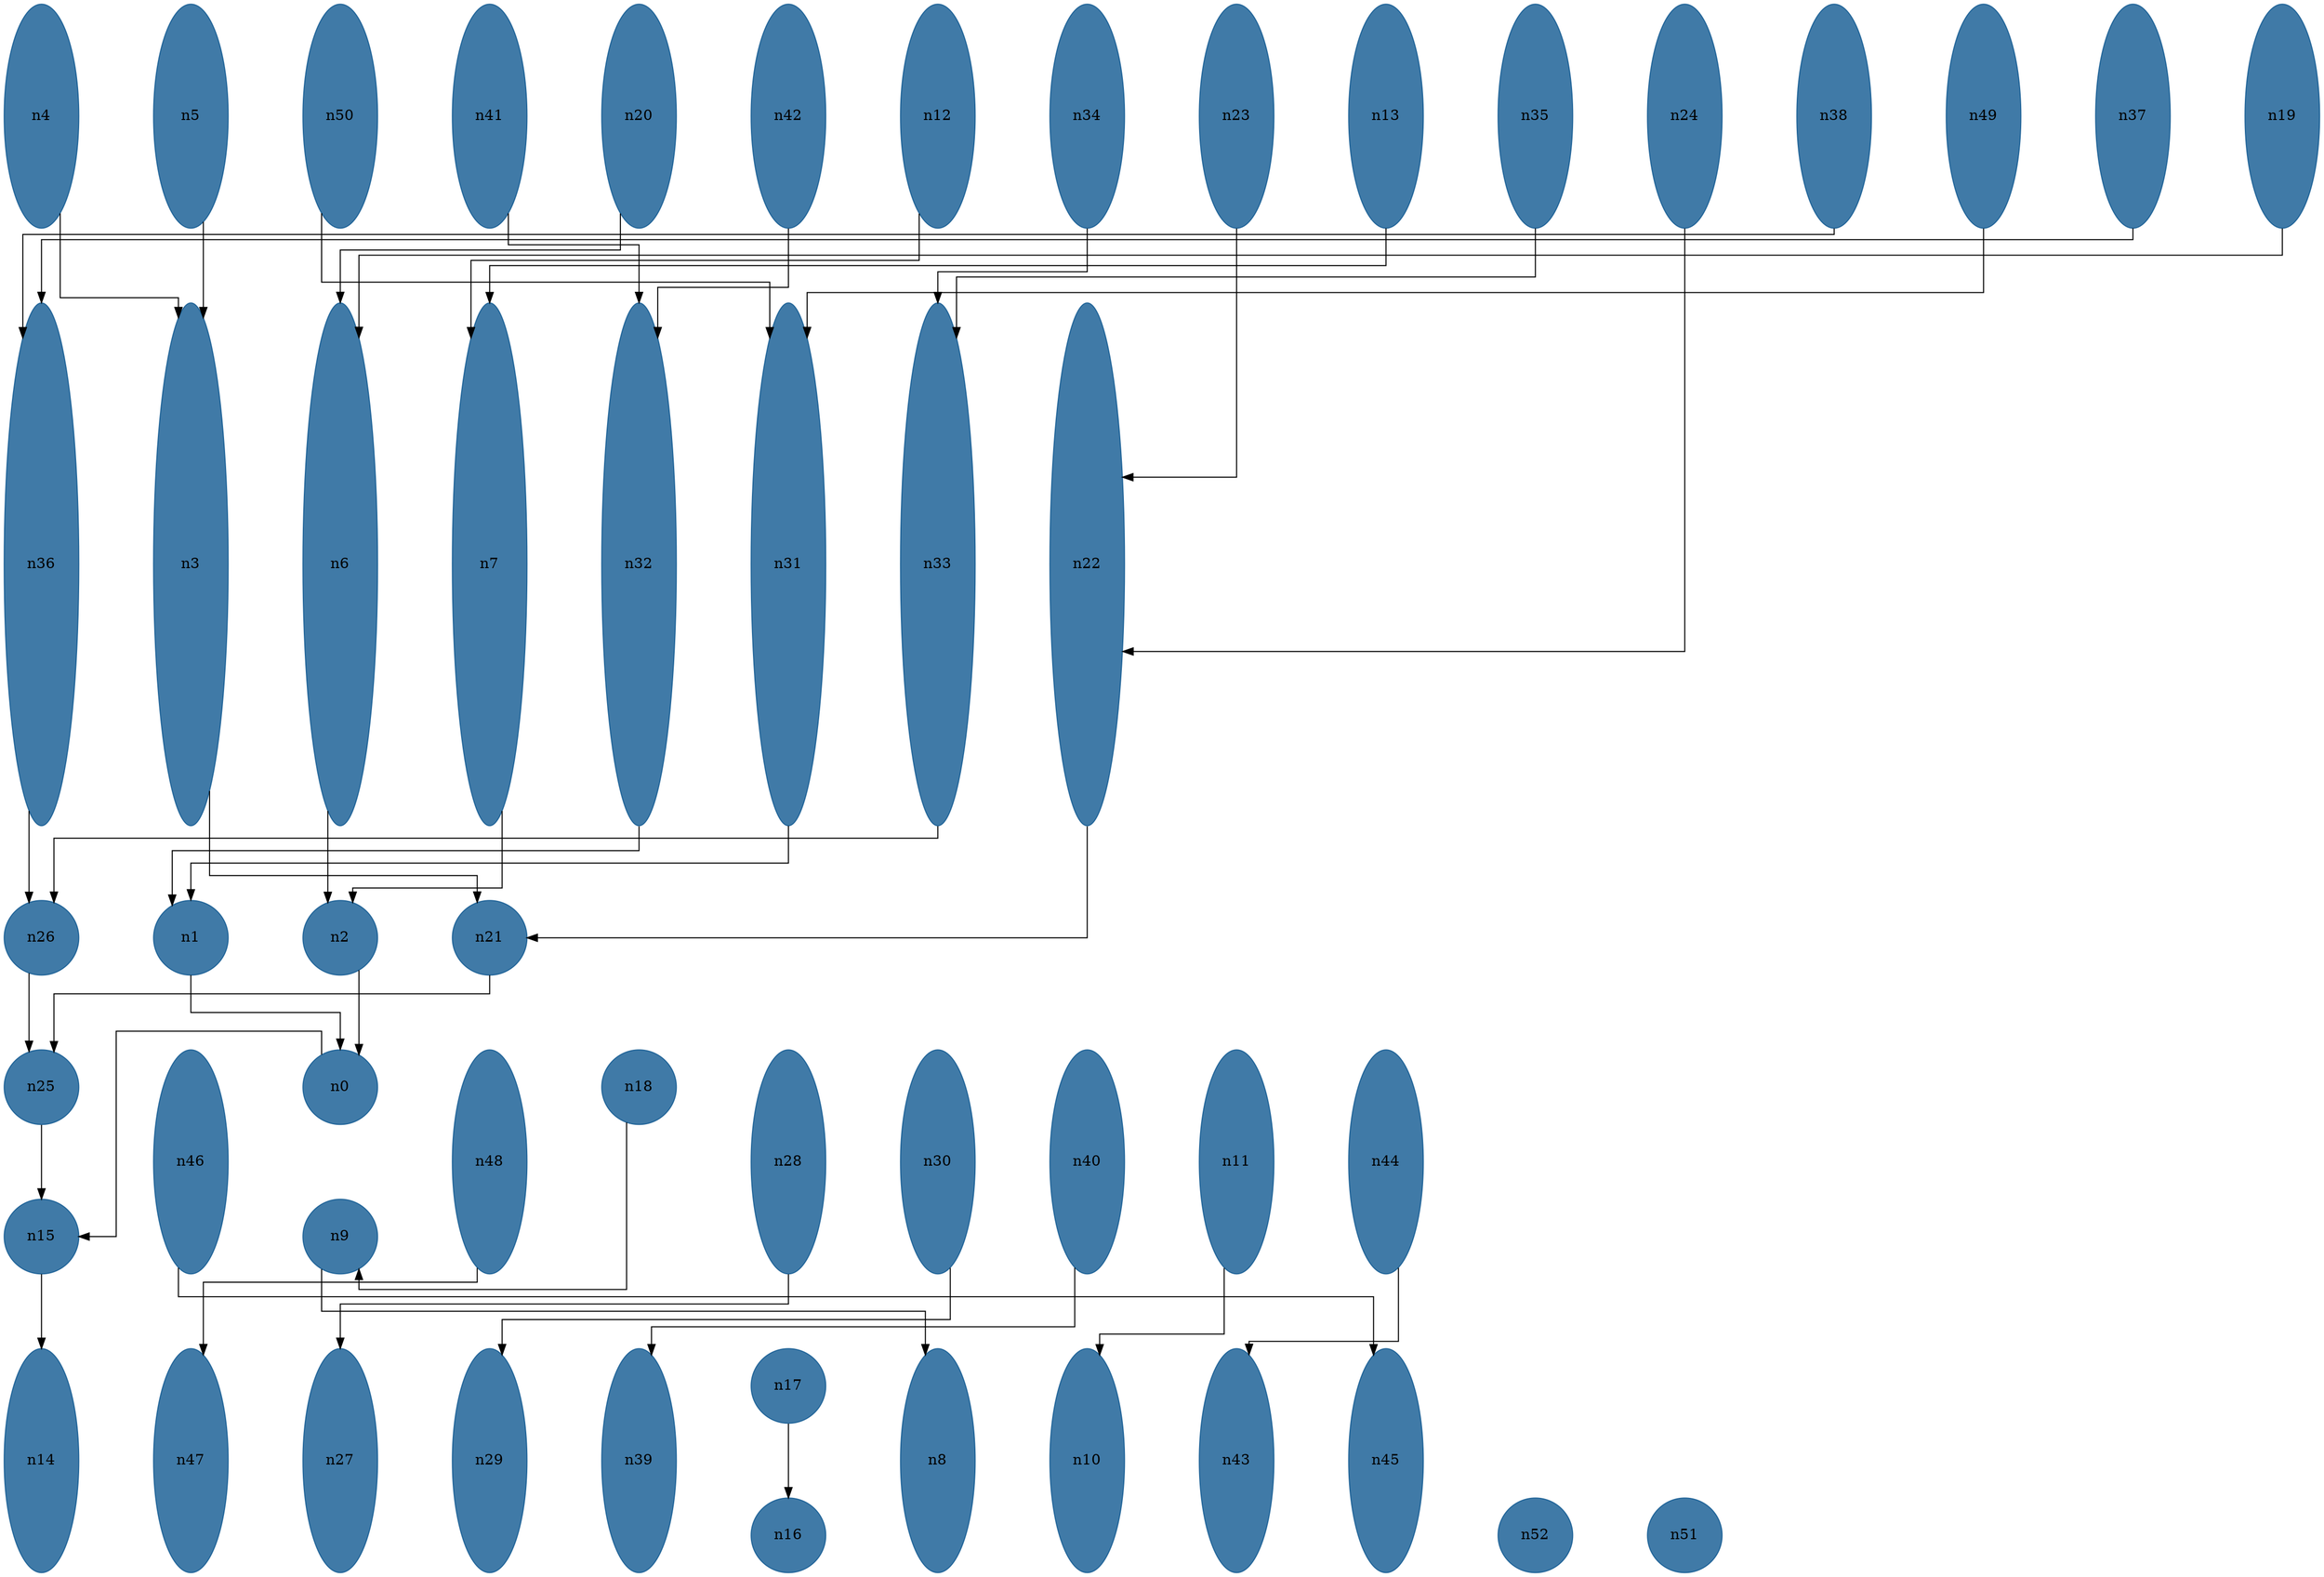 //do not use DOT to generate pdf use NEATO or FDP
digraph{
layout="neato";
splines="ortho";
n4[shape="ellipse", style="filled", color="#004E8ABF", pos="0,21!", height="3", width="1"];
n4 -> n3;
n5[shape="ellipse", style="filled", color="#004E8ABF", pos="2,21!", height="3", width="1"];
n5 -> n3;
n50[shape="ellipse", style="filled", color="#004E8ABF", pos="4,21!", height="3", width="1"];
n50 -> n31;
n41[shape="ellipse", style="filled", color="#004E8ABF", pos="6,21!", height="3", width="1"];
n41 -> n32;
n20[shape="ellipse", style="filled", color="#004E8ABF", pos="8,21!", height="3", width="1"];
n20 -> n6;
n42[shape="ellipse", style="filled", color="#004E8ABF", pos="10,21!", height="3", width="1"];
n42 -> n32;
n12[shape="ellipse", style="filled", color="#004E8ABF", pos="12,21!", height="3", width="1"];
n12 -> n7;
n34[shape="ellipse", style="filled", color="#004E8ABF", pos="14,21!", height="3", width="1"];
n34 -> n33;
n23[shape="ellipse", style="filled", color="#004E8ABF", pos="16,21!", height="3", width="1"];
n23 -> n22;
n13[shape="ellipse", style="filled", color="#004E8ABF", pos="18,21!", height="3", width="1"];
n13 -> n7;
n35[shape="ellipse", style="filled", color="#004E8ABF", pos="20,21!", height="3", width="1"];
n35 -> n33;
n24[shape="ellipse", style="filled", color="#004E8ABF", pos="22,21!", height="3", width="1"];
n24 -> n22;
n38[shape="ellipse", style="filled", color="#004E8ABF", pos="24,21!", height="3", width="1"];
n38 -> n36;
n49[shape="ellipse", style="filled", color="#004E8ABF", pos="26,21!", height="3", width="1"];
n49 -> n31;
n37[shape="ellipse", style="filled", color="#004E8ABF", pos="28,21!", height="3", width="1"];
n37 -> n36;
n19[shape="ellipse", style="filled", color="#004E8ABF", pos="30,21!", height="3", width="1"];
n19 -> n6;
n36[shape="ellipse", style="filled", color="#004E8ABF", pos="0,15!", height="7", width="1"];
n36 -> n26;
n3[shape="ellipse", style="filled", color="#004E8ABF", pos="2,15!", height="7", width="1"];
n3 -> n21;
n6[shape="ellipse", style="filled", color="#004E8ABF", pos="4,15!", height="7", width="1"];
n6 -> n2;
n7[shape="ellipse", style="filled", color="#004E8ABF", pos="6,15!", height="7", width="1"];
n7 -> n2;
n32[shape="ellipse", style="filled", color="#004E8ABF", pos="8,15!", height="7", width="1"];
n32 -> n1;
n31[shape="ellipse", style="filled", color="#004E8ABF", pos="10,15!", height="7", width="1"];
n31 -> n1;
n33[shape="ellipse", style="filled", color="#004E8ABF", pos="12,15!", height="7", width="1"];
n33 -> n26;
n22[shape="ellipse", style="filled", color="#004E8ABF", pos="14,15!", height="7", width="1"];
n22 -> n21;
n26[shape="ellipse", style="filled", color="#004E8ABF", pos="0,10!", height="1", width="1"];
n26 -> n25;
n1[shape="ellipse", style="filled", color="#004E8ABF", pos="2,10!", height="1", width="1"];
n1 -> n0;
n2[shape="ellipse", style="filled", color="#004E8ABF", pos="4,10!", height="1", width="1"];
n2 -> n0;
n21[shape="ellipse", style="filled", color="#004E8ABF", pos="6,10!", height="1", width="1"];
n21 -> n25;
n25[shape="ellipse", style="filled", color="#004E8ABF", pos="0,8!", height="1", width="1"];
n25 -> n15;
n46[shape="ellipse", style="filled", color="#004E8ABF", pos="2,7!", height="3", width="1"];
n46 -> n45;
n0[shape="ellipse", style="filled", color="#004E8ABF", pos="4,8!", height="1", width="1"];
n0 -> n15;
n48[shape="ellipse", style="filled", color="#004E8ABF", pos="6,7!", height="3", width="1"];
n48 -> n47;
n18[shape="ellipse", style="filled", color="#004E8ABF", pos="8,8!", height="1", width="1"];
n18 -> n9;
n28[shape="ellipse", style="filled", color="#004E8ABF", pos="10,7!", height="3", width="1"];
n28 -> n27;
n30[shape="ellipse", style="filled", color="#004E8ABF", pos="12,7!", height="3", width="1"];
n30 -> n29;
n40[shape="ellipse", style="filled", color="#004E8ABF", pos="14,7!", height="3", width="1"];
n40 -> n39;
n11[shape="ellipse", style="filled", color="#004E8ABF", pos="16,7!", height="3", width="1"];
n11 -> n10;
n44[shape="ellipse", style="filled", color="#004E8ABF", pos="18,7!", height="3", width="1"];
n44 -> n43;
n15[shape="ellipse", style="filled", color="#004E8ABF", pos="0,6!", height="1", width="1"];
n15 -> n14;
n9[shape="ellipse", style="filled", color="#004E8ABF", pos="4,6!", height="1", width="1"];
n9 -> n8;
n14[shape="ellipse", style="filled", color="#004E8ABF", pos="0,3!", height="3", width="1"];
n47[shape="ellipse", style="filled", color="#004E8ABF", pos="2,3!", height="3", width="1"];
n27[shape="ellipse", style="filled", color="#004E8ABF", pos="4,3!", height="3", width="1"];
n29[shape="ellipse", style="filled", color="#004E8ABF", pos="6,3!", height="3", width="1"];
n39[shape="ellipse", style="filled", color="#004E8ABF", pos="8,3!", height="3", width="1"];
n17[shape="ellipse", style="filled", color="#004E8ABF", pos="10,4!", height="1", width="1"];
n17 -> n16;
n8[shape="ellipse", style="filled", color="#004E8ABF", pos="12,3!", height="3", width="1"];
n10[shape="ellipse", style="filled", color="#004E8ABF", pos="14,3!", height="3", width="1"];
n43[shape="ellipse", style="filled", color="#004E8ABF", pos="16,3!", height="3", width="1"];
n45[shape="ellipse", style="filled", color="#004E8ABF", pos="18,3!", height="3", width="1"];
n16[shape="ellipse", style="filled", color="#004E8ABF", pos="10,2!", height="1", width="1"];
n52[shape="ellipse", style="filled", color="#004E8ABF", pos="20,2!", height="1", width="1"];
n51[shape="ellipse", style="filled", color="#004E8ABF", pos="22,2!", height="1", width="1"];
}